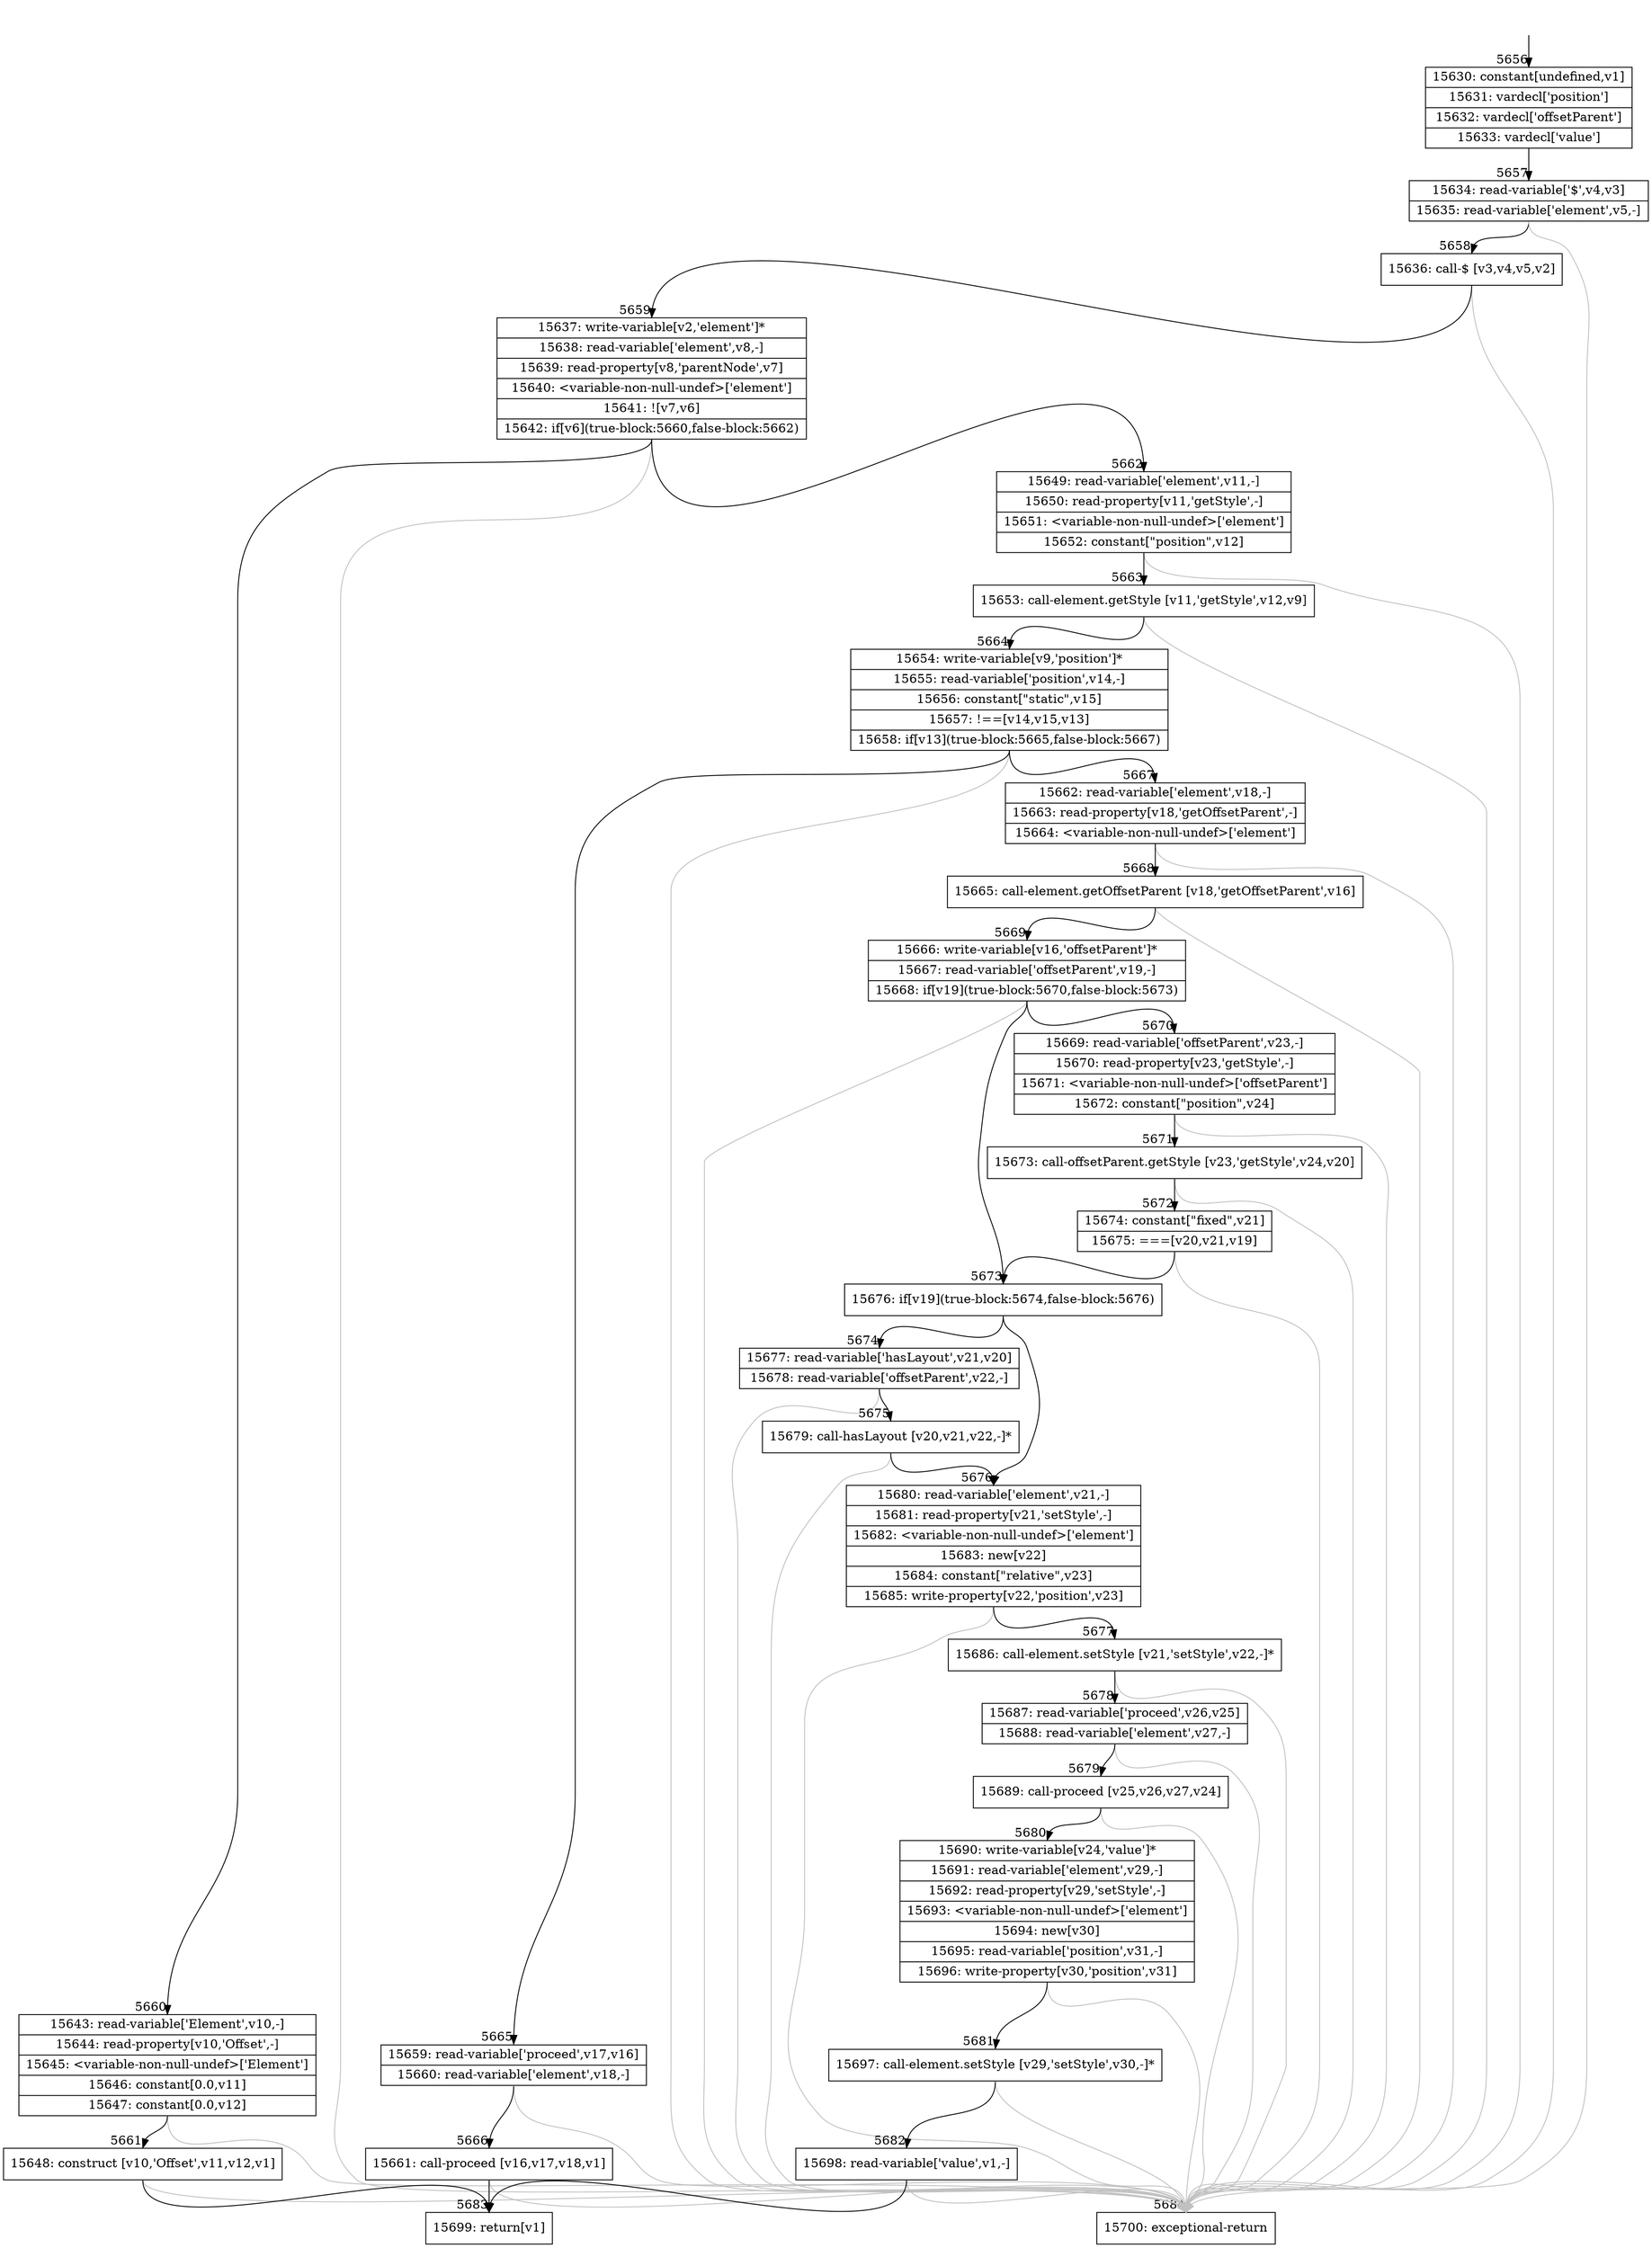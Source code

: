 digraph {
rankdir="TD"
BB_entry445[shape=none,label=""];
BB_entry445 -> BB5656 [tailport=s, headport=n, headlabel="    5656"]
BB5656 [shape=record label="{15630: constant[undefined,v1]|15631: vardecl['position']|15632: vardecl['offsetParent']|15633: vardecl['value']}" ] 
BB5656 -> BB5657 [tailport=s, headport=n, headlabel="      5657"]
BB5657 [shape=record label="{15634: read-variable['$',v4,v3]|15635: read-variable['element',v5,-]}" ] 
BB5657 -> BB5658 [tailport=s, headport=n, headlabel="      5658"]
BB5657 -> BB5684 [tailport=s, headport=n, color=gray, headlabel="      5684"]
BB5658 [shape=record label="{15636: call-$ [v3,v4,v5,v2]}" ] 
BB5658 -> BB5659 [tailport=s, headport=n, headlabel="      5659"]
BB5658 -> BB5684 [tailport=s, headport=n, color=gray]
BB5659 [shape=record label="{15637: write-variable[v2,'element']*|15638: read-variable['element',v8,-]|15639: read-property[v8,'parentNode',v7]|15640: \<variable-non-null-undef\>['element']|15641: ![v7,v6]|15642: if[v6](true-block:5660,false-block:5662)}" ] 
BB5659 -> BB5660 [tailport=s, headport=n, headlabel="      5660"]
BB5659 -> BB5662 [tailport=s, headport=n, headlabel="      5662"]
BB5659 -> BB5684 [tailport=s, headport=n, color=gray]
BB5660 [shape=record label="{15643: read-variable['Element',v10,-]|15644: read-property[v10,'Offset',-]|15645: \<variable-non-null-undef\>['Element']|15646: constant[0.0,v11]|15647: constant[0.0,v12]}" ] 
BB5660 -> BB5661 [tailport=s, headport=n, headlabel="      5661"]
BB5660 -> BB5684 [tailport=s, headport=n, color=gray]
BB5661 [shape=record label="{15648: construct [v10,'Offset',v11,v12,v1]}" ] 
BB5661 -> BB5683 [tailport=s, headport=n, headlabel="      5683"]
BB5661 -> BB5684 [tailport=s, headport=n, color=gray]
BB5662 [shape=record label="{15649: read-variable['element',v11,-]|15650: read-property[v11,'getStyle',-]|15651: \<variable-non-null-undef\>['element']|15652: constant[\"position\",v12]}" ] 
BB5662 -> BB5663 [tailport=s, headport=n, headlabel="      5663"]
BB5662 -> BB5684 [tailport=s, headport=n, color=gray]
BB5663 [shape=record label="{15653: call-element.getStyle [v11,'getStyle',v12,v9]}" ] 
BB5663 -> BB5664 [tailport=s, headport=n, headlabel="      5664"]
BB5663 -> BB5684 [tailport=s, headport=n, color=gray]
BB5664 [shape=record label="{15654: write-variable[v9,'position']*|15655: read-variable['position',v14,-]|15656: constant[\"static\",v15]|15657: !==[v14,v15,v13]|15658: if[v13](true-block:5665,false-block:5667)}" ] 
BB5664 -> BB5665 [tailport=s, headport=n, headlabel="      5665"]
BB5664 -> BB5667 [tailport=s, headport=n, headlabel="      5667"]
BB5664 -> BB5684 [tailport=s, headport=n, color=gray]
BB5665 [shape=record label="{15659: read-variable['proceed',v17,v16]|15660: read-variable['element',v18,-]}" ] 
BB5665 -> BB5666 [tailport=s, headport=n, headlabel="      5666"]
BB5665 -> BB5684 [tailport=s, headport=n, color=gray]
BB5666 [shape=record label="{15661: call-proceed [v16,v17,v18,v1]}" ] 
BB5666 -> BB5683 [tailport=s, headport=n]
BB5666 -> BB5684 [tailport=s, headport=n, color=gray]
BB5667 [shape=record label="{15662: read-variable['element',v18,-]|15663: read-property[v18,'getOffsetParent',-]|15664: \<variable-non-null-undef\>['element']}" ] 
BB5667 -> BB5668 [tailport=s, headport=n, headlabel="      5668"]
BB5667 -> BB5684 [tailport=s, headport=n, color=gray]
BB5668 [shape=record label="{15665: call-element.getOffsetParent [v18,'getOffsetParent',v16]}" ] 
BB5668 -> BB5669 [tailport=s, headport=n, headlabel="      5669"]
BB5668 -> BB5684 [tailport=s, headport=n, color=gray]
BB5669 [shape=record label="{15666: write-variable[v16,'offsetParent']*|15667: read-variable['offsetParent',v19,-]|15668: if[v19](true-block:5670,false-block:5673)}" ] 
BB5669 -> BB5673 [tailport=s, headport=n, headlabel="      5673"]
BB5669 -> BB5670 [tailport=s, headport=n, headlabel="      5670"]
BB5669 -> BB5684 [tailport=s, headport=n, color=gray]
BB5670 [shape=record label="{15669: read-variable['offsetParent',v23,-]|15670: read-property[v23,'getStyle',-]|15671: \<variable-non-null-undef\>['offsetParent']|15672: constant[\"position\",v24]}" ] 
BB5670 -> BB5671 [tailport=s, headport=n, headlabel="      5671"]
BB5670 -> BB5684 [tailport=s, headport=n, color=gray]
BB5671 [shape=record label="{15673: call-offsetParent.getStyle [v23,'getStyle',v24,v20]}" ] 
BB5671 -> BB5672 [tailport=s, headport=n, headlabel="      5672"]
BB5671 -> BB5684 [tailport=s, headport=n, color=gray]
BB5672 [shape=record label="{15674: constant[\"fixed\",v21]|15675: ===[v20,v21,v19]}" ] 
BB5672 -> BB5673 [tailport=s, headport=n]
BB5672 -> BB5684 [tailport=s, headport=n, color=gray]
BB5673 [shape=record label="{15676: if[v19](true-block:5674,false-block:5676)}" ] 
BB5673 -> BB5674 [tailport=s, headport=n, headlabel="      5674"]
BB5673 -> BB5676 [tailport=s, headport=n, headlabel="      5676"]
BB5674 [shape=record label="{15677: read-variable['hasLayout',v21,v20]|15678: read-variable['offsetParent',v22,-]}" ] 
BB5674 -> BB5675 [tailport=s, headport=n, headlabel="      5675"]
BB5674 -> BB5684 [tailport=s, headport=n, color=gray]
BB5675 [shape=record label="{15679: call-hasLayout [v20,v21,v22,-]*}" ] 
BB5675 -> BB5676 [tailport=s, headport=n]
BB5675 -> BB5684 [tailport=s, headport=n, color=gray]
BB5676 [shape=record label="{15680: read-variable['element',v21,-]|15681: read-property[v21,'setStyle',-]|15682: \<variable-non-null-undef\>['element']|15683: new[v22]|15684: constant[\"relative\",v23]|15685: write-property[v22,'position',v23]}" ] 
BB5676 -> BB5677 [tailport=s, headport=n, headlabel="      5677"]
BB5676 -> BB5684 [tailport=s, headport=n, color=gray]
BB5677 [shape=record label="{15686: call-element.setStyle [v21,'setStyle',v22,-]*}" ] 
BB5677 -> BB5678 [tailport=s, headport=n, headlabel="      5678"]
BB5677 -> BB5684 [tailport=s, headport=n, color=gray]
BB5678 [shape=record label="{15687: read-variable['proceed',v26,v25]|15688: read-variable['element',v27,-]}" ] 
BB5678 -> BB5679 [tailport=s, headport=n, headlabel="      5679"]
BB5678 -> BB5684 [tailport=s, headport=n, color=gray]
BB5679 [shape=record label="{15689: call-proceed [v25,v26,v27,v24]}" ] 
BB5679 -> BB5680 [tailport=s, headport=n, headlabel="      5680"]
BB5679 -> BB5684 [tailport=s, headport=n, color=gray]
BB5680 [shape=record label="{15690: write-variable[v24,'value']*|15691: read-variable['element',v29,-]|15692: read-property[v29,'setStyle',-]|15693: \<variable-non-null-undef\>['element']|15694: new[v30]|15695: read-variable['position',v31,-]|15696: write-property[v30,'position',v31]}" ] 
BB5680 -> BB5681 [tailport=s, headport=n, headlabel="      5681"]
BB5680 -> BB5684 [tailport=s, headport=n, color=gray]
BB5681 [shape=record label="{15697: call-element.setStyle [v29,'setStyle',v30,-]*}" ] 
BB5681 -> BB5682 [tailport=s, headport=n, headlabel="      5682"]
BB5681 -> BB5684 [tailport=s, headport=n, color=gray]
BB5682 [shape=record label="{15698: read-variable['value',v1,-]}" ] 
BB5682 -> BB5683 [tailport=s, headport=n]
BB5682 -> BB5684 [tailport=s, headport=n, color=gray]
BB5683 [shape=record label="{15699: return[v1]}" ] 
BB5684 [shape=record label="{15700: exceptional-return}" ] 
//#$~ 4330
}
